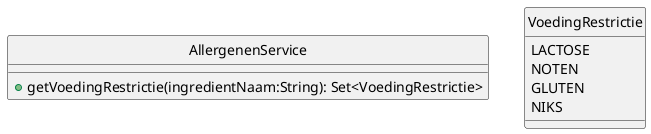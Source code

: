 @startuml

hide circle

class AllergenenService {
    + getVoedingRestrictie(ingredientNaam:String): Set<VoedingRestrictie>
}

enum VoedingRestrictie {
    LACTOSE
    NOTEN
    GLUTEN
    NIKS
}

@enduml